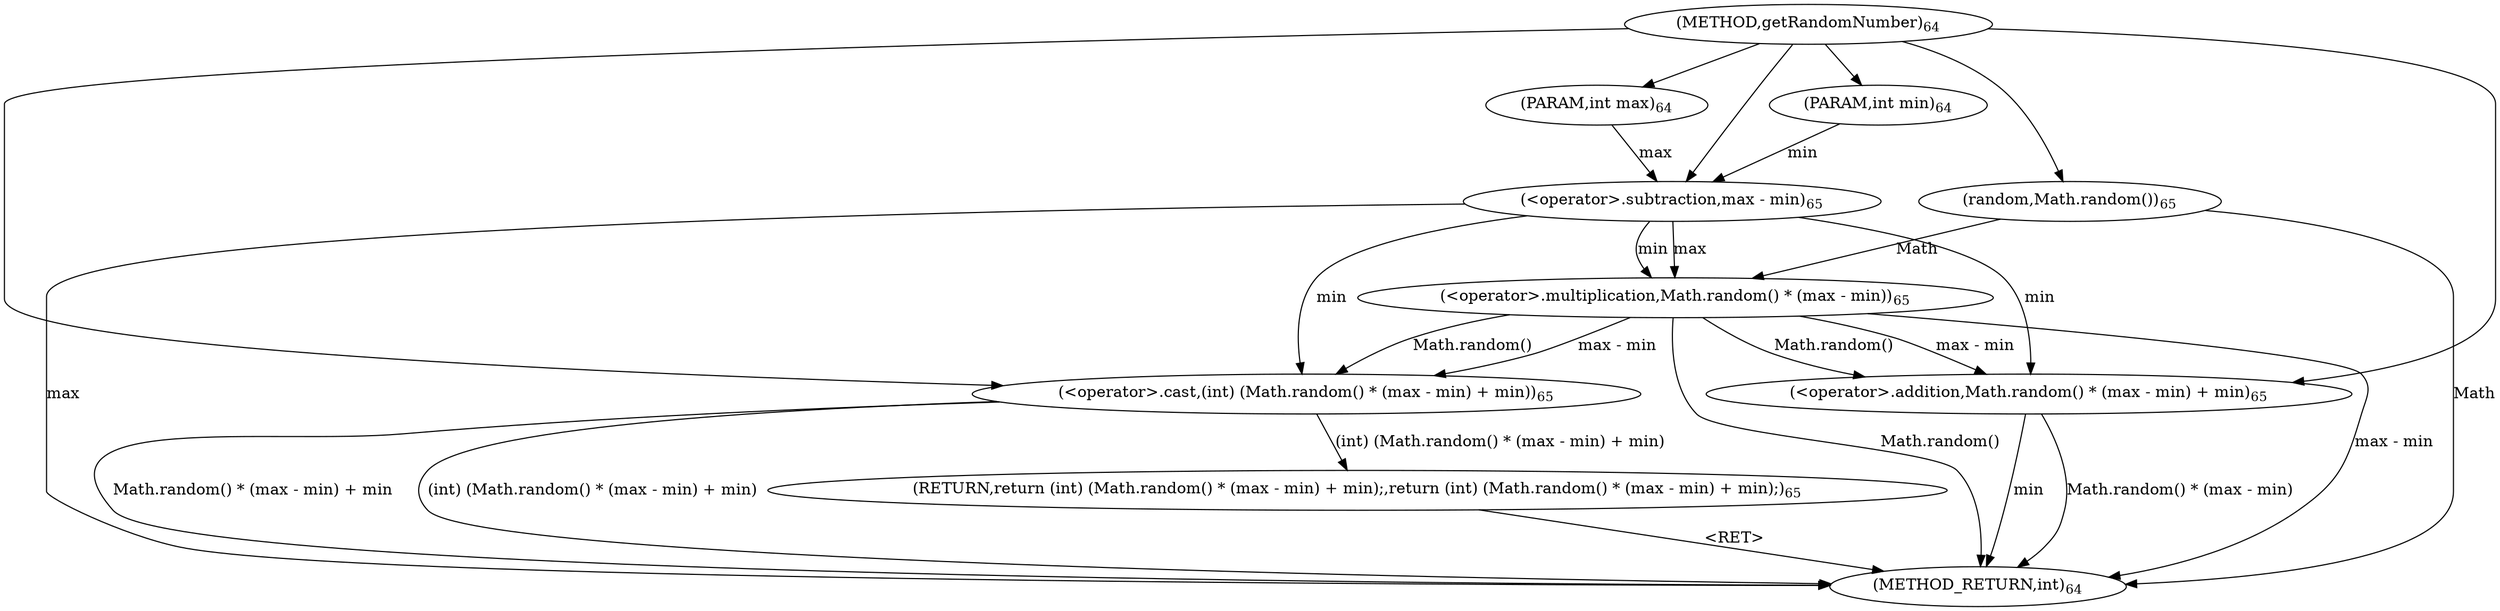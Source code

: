 digraph "getRandomNumber" {  
"90" [label = <(METHOD,getRandomNumber)<SUB>64</SUB>> ]
"107" [label = <(METHOD_RETURN,int)<SUB>64</SUB>> ]
"91" [label = <(PARAM,int min)<SUB>64</SUB>> ]
"92" [label = <(PARAM,int max)<SUB>64</SUB>> ]
"94" [label = <(RETURN,return (int) (Math.random() * (max - min) + min);,return (int) (Math.random() * (max - min) + min);)<SUB>65</SUB>> ]
"95" [label = <(&lt;operator&gt;.cast,(int) (Math.random() * (max - min) + min))<SUB>65</SUB>> ]
"95" [label = <(&lt;operator&gt;.cast,(int) (Math.random() * (max - min) + min))<SUB>65</SUB>> ]
"95" [label = <(&lt;operator&gt;.cast,(int) (Math.random() * (max - min) + min))<SUB>65</SUB>> ]
"97" [label = <(&lt;operator&gt;.addition,Math.random() * (max - min) + min)<SUB>65</SUB>> ]
"97" [label = <(&lt;operator&gt;.addition,Math.random() * (max - min) + min)<SUB>65</SUB>> ]
"98" [label = <(&lt;operator&gt;.multiplication,Math.random() * (max - min))<SUB>65</SUB>> ]
"98" [label = <(&lt;operator&gt;.multiplication,Math.random() * (max - min))<SUB>65</SUB>> ]
"99" [label = <(random,Math.random())<SUB>65</SUB>> ]
"101" [label = <(&lt;operator&gt;.subtraction,max - min)<SUB>65</SUB>> ]
"101" [label = <(&lt;operator&gt;.subtraction,max - min)<SUB>65</SUB>> ]
  "94" -> "107"  [ label = "&lt;RET&gt;"] 
  "99" -> "107"  [ label = "Math"] 
  "98" -> "107"  [ label = "Math.random()"] 
  "101" -> "107"  [ label = "max"] 
  "98" -> "107"  [ label = "max - min"] 
  "97" -> "107"  [ label = "Math.random() * (max - min)"] 
  "97" -> "107"  [ label = "min"] 
  "95" -> "107"  [ label = "Math.random() * (max - min) + min"] 
  "95" -> "107"  [ label = "(int) (Math.random() * (max - min) + min)"] 
  "90" -> "91" 
  "90" -> "92" 
  "95" -> "94"  [ label = "(int) (Math.random() * (max - min) + min)"] 
  "90" -> "95" 
  "98" -> "95"  [ label = "Math.random()"] 
  "98" -> "95"  [ label = "max - min"] 
  "101" -> "95"  [ label = "min"] 
  "98" -> "97"  [ label = "Math.random()"] 
  "98" -> "97"  [ label = "max - min"] 
  "101" -> "97"  [ label = "min"] 
  "90" -> "97" 
  "99" -> "98"  [ label = "Math"] 
  "101" -> "98"  [ label = "max"] 
  "101" -> "98"  [ label = "min"] 
  "90" -> "99" 
  "92" -> "101"  [ label = "max"] 
  "90" -> "101" 
  "91" -> "101"  [ label = "min"] 
}

